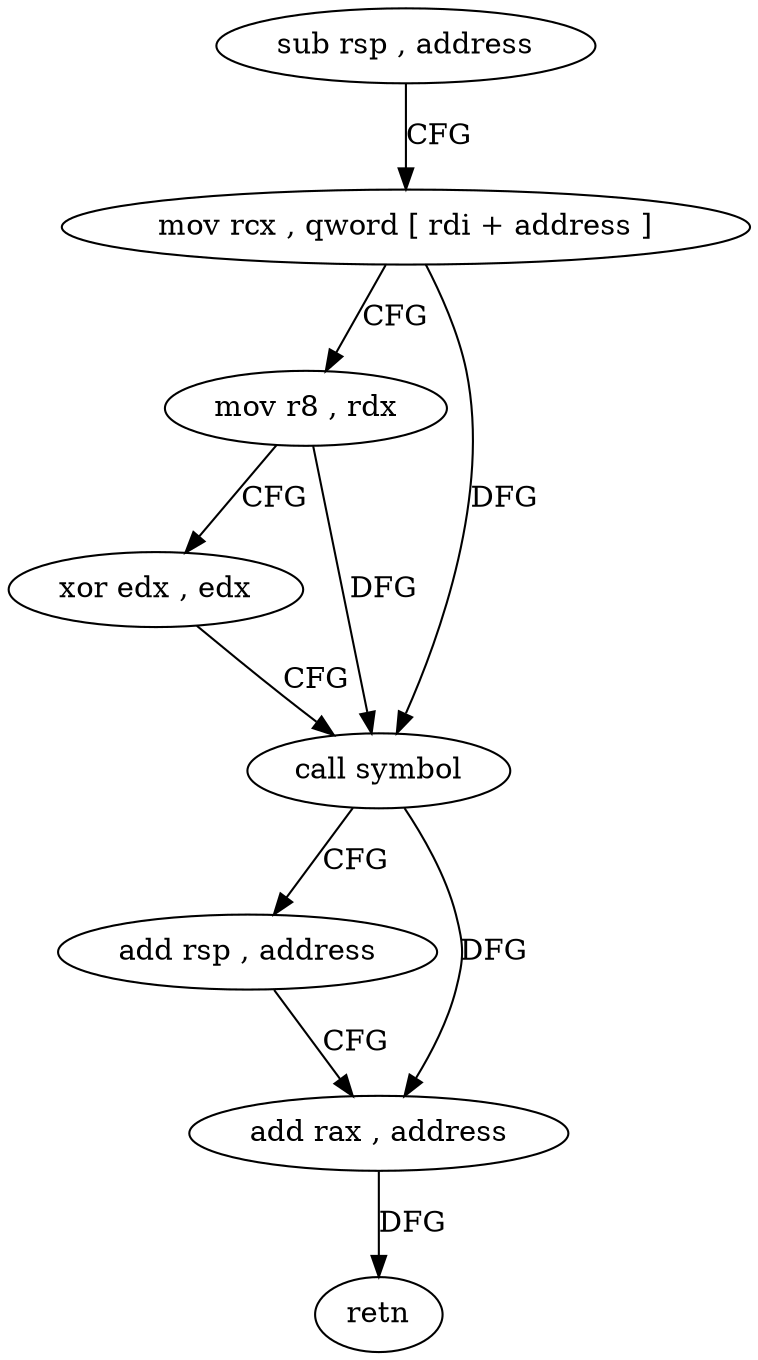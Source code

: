 digraph "func" {
"157456" [label = "sub rsp , address" ]
"157460" [label = "mov rcx , qword [ rdi + address ]" ]
"157464" [label = "mov r8 , rdx" ]
"157467" [label = "xor edx , edx" ]
"157469" [label = "call symbol" ]
"157474" [label = "add rsp , address" ]
"157478" [label = "add rax , address" ]
"157482" [label = "retn" ]
"157456" -> "157460" [ label = "CFG" ]
"157460" -> "157464" [ label = "CFG" ]
"157460" -> "157469" [ label = "DFG" ]
"157464" -> "157467" [ label = "CFG" ]
"157464" -> "157469" [ label = "DFG" ]
"157467" -> "157469" [ label = "CFG" ]
"157469" -> "157474" [ label = "CFG" ]
"157469" -> "157478" [ label = "DFG" ]
"157474" -> "157478" [ label = "CFG" ]
"157478" -> "157482" [ label = "DFG" ]
}
